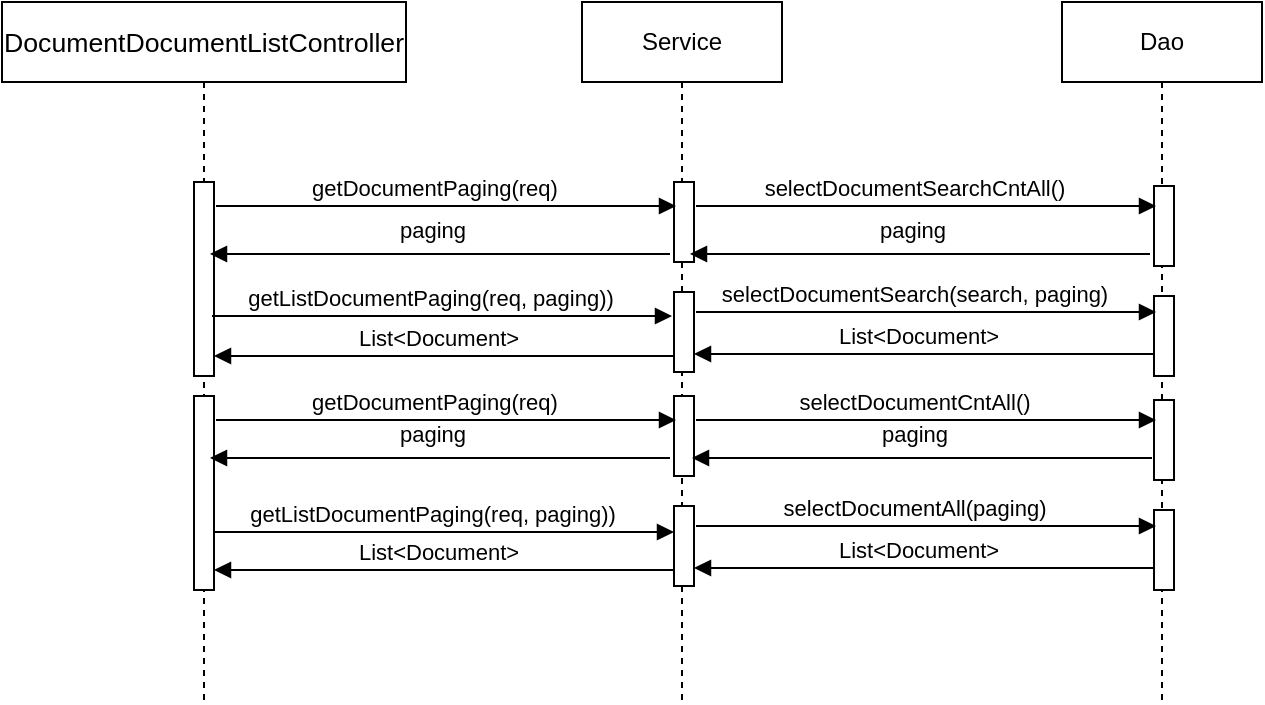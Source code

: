 <mxfile version="13.2.6" type="github"><diagram id="AoE5onGQ4kAw_ySxaSoR" name="Page-1"><mxGraphModel dx="1422" dy="762" grid="1" gridSize="10" guides="1" tooltips="1" connect="1" arrows="1" fold="1" page="1" pageScale="1" pageWidth="827" pageHeight="1169" math="0" shadow="0"><root><mxCell id="0"/><mxCell id="1" parent="0"/><mxCell id="j9LF2M3PaWFVdNqup03N-56" value="Dao" style="shape=umlLifeline;perimeter=lifelinePerimeter;whiteSpace=wrap;html=1;container=1;collapsible=0;recursiveResize=0;outlineConnect=0;" vertex="1" parent="1"><mxGeometry x="614" y="90" width="100" height="350" as="geometry"/></mxCell><mxCell id="j9LF2M3PaWFVdNqup03N-51" value="Service" style="shape=umlLifeline;perimeter=lifelinePerimeter;whiteSpace=wrap;html=1;container=1;collapsible=0;recursiveResize=0;outlineConnect=0;" vertex="1" parent="1"><mxGeometry x="374" y="90" width="100" height="350" as="geometry"/></mxCell><mxCell id="j9LF2M3PaWFVdNqup03N-50" value="&lt;span style=&quot;font-size: 10pt ; font-family: &amp;#34;arial&amp;#34;&quot;&gt;DocumentDocumentListController&lt;/span&gt;" style="shape=umlLifeline;perimeter=lifelinePerimeter;whiteSpace=wrap;html=1;container=1;collapsible=0;recursiveResize=0;outlineConnect=0;" vertex="1" parent="1"><mxGeometry x="84" y="90" width="202" height="350" as="geometry"/></mxCell><mxCell id="j9LF2M3PaWFVdNqup03N-1" value="" style="html=1;points=[];perimeter=orthogonalPerimeter;" vertex="1" parent="1"><mxGeometry x="420" y="180" width="10" height="40" as="geometry"/></mxCell><mxCell id="j9LF2M3PaWFVdNqup03N-2" value="" style="html=1;points=[];perimeter=orthogonalPerimeter;" vertex="1" parent="1"><mxGeometry x="420" y="235" width="10" height="40" as="geometry"/></mxCell><mxCell id="j9LF2M3PaWFVdNqup03N-3" value="" style="html=1;points=[];perimeter=orthogonalPerimeter;" vertex="1" parent="1"><mxGeometry x="420" y="287" width="10" height="40" as="geometry"/></mxCell><mxCell id="j9LF2M3PaWFVdNqup03N-4" value="" style="html=1;points=[];perimeter=orthogonalPerimeter;" vertex="1" parent="1"><mxGeometry x="420" y="342" width="10" height="40" as="geometry"/></mxCell><mxCell id="j9LF2M3PaWFVdNqup03N-5" value="" style="html=1;points=[];perimeter=orthogonalPerimeter;" vertex="1" parent="1"><mxGeometry x="180" y="180" width="10" height="97" as="geometry"/></mxCell><mxCell id="j9LF2M3PaWFVdNqup03N-6" value="" style="html=1;points=[];perimeter=orthogonalPerimeter;" vertex="1" parent="1"><mxGeometry x="660" y="182" width="10" height="40" as="geometry"/></mxCell><mxCell id="j9LF2M3PaWFVdNqup03N-7" value="getDocumentPaging(req)" style="html=1;verticalAlign=bottom;endArrow=block;" edge="1" parent="1"><mxGeometry x="-0.058" width="80" relative="1" as="geometry"><mxPoint x="191" y="192.0" as="sourcePoint"/><mxPoint x="421" y="192.0" as="targetPoint"/><mxPoint as="offset"/></mxGeometry></mxCell><mxCell id="j9LF2M3PaWFVdNqup03N-8" value="selectDocumentSearchCntAll()" style="html=1;verticalAlign=bottom;endArrow=block;" edge="1" parent="1"><mxGeometry x="-0.058" width="80" relative="1" as="geometry"><mxPoint x="431" y="192.0" as="sourcePoint"/><mxPoint x="661" y="192.0" as="targetPoint"/><mxPoint as="offset"/></mxGeometry></mxCell><mxCell id="j9LF2M3PaWFVdNqup03N-9" value="" style="html=1;points=[];perimeter=orthogonalPerimeter;" vertex="1" parent="1"><mxGeometry x="660" y="237" width="10" height="40" as="geometry"/></mxCell><mxCell id="j9LF2M3PaWFVdNqup03N-10" value="selectDocumentSearch(search, paging)" style="html=1;verticalAlign=bottom;endArrow=block;" edge="1" parent="1"><mxGeometry x="-0.058" width="80" relative="1" as="geometry"><mxPoint x="431" y="245" as="sourcePoint"/><mxPoint x="661" y="245" as="targetPoint"/><mxPoint as="offset"/></mxGeometry></mxCell><mxCell id="j9LF2M3PaWFVdNqup03N-11" value="List&amp;lt;Document&amp;gt;" style="html=1;verticalAlign=bottom;endArrow=block;" edge="1" parent="1"><mxGeometry x="0.026" width="80" relative="1" as="geometry"><mxPoint x="660" y="266" as="sourcePoint"/><mxPoint x="430" y="266" as="targetPoint"/><mxPoint as="offset"/></mxGeometry></mxCell><mxCell id="j9LF2M3PaWFVdNqup03N-12" value="List&amp;lt;Document&amp;gt;" style="html=1;verticalAlign=bottom;endArrow=block;" edge="1" parent="1"><mxGeometry x="0.026" width="80" relative="1" as="geometry"><mxPoint x="420" y="267.0" as="sourcePoint"/><mxPoint x="190" y="267.0" as="targetPoint"/><mxPoint as="offset"/></mxGeometry></mxCell><mxCell id="j9LF2M3PaWFVdNqup03N-13" value="" style="html=1;points=[];perimeter=orthogonalPerimeter;" vertex="1" parent="1"><mxGeometry x="180" y="287" width="10" height="97" as="geometry"/></mxCell><mxCell id="j9LF2M3PaWFVdNqup03N-14" value="" style="html=1;points=[];perimeter=orthogonalPerimeter;" vertex="1" parent="1"><mxGeometry x="660" y="289" width="10" height="40" as="geometry"/></mxCell><mxCell id="j9LF2M3PaWFVdNqup03N-15" value="getDocumentPaging(req)" style="html=1;verticalAlign=bottom;endArrow=block;" edge="1" parent="1"><mxGeometry x="-0.058" width="80" relative="1" as="geometry"><mxPoint x="191" y="299" as="sourcePoint"/><mxPoint x="421" y="299" as="targetPoint"/><mxPoint as="offset"/></mxGeometry></mxCell><mxCell id="j9LF2M3PaWFVdNqup03N-16" value="selectDocumentCntAll()" style="html=1;verticalAlign=bottom;endArrow=block;" edge="1" parent="1"><mxGeometry x="-0.058" width="80" relative="1" as="geometry"><mxPoint x="431" y="299" as="sourcePoint"/><mxPoint x="661" y="299" as="targetPoint"/><mxPoint as="offset"/></mxGeometry></mxCell><mxCell id="j9LF2M3PaWFVdNqup03N-17" value="" style="html=1;points=[];perimeter=orthogonalPerimeter;" vertex="1" parent="1"><mxGeometry x="660" y="344" width="10" height="40" as="geometry"/></mxCell><mxCell id="j9LF2M3PaWFVdNqup03N-18" value="selectDocumentAll(paging)" style="html=1;verticalAlign=bottom;endArrow=block;" edge="1" parent="1"><mxGeometry x="-0.058" width="80" relative="1" as="geometry"><mxPoint x="431" y="352.0" as="sourcePoint"/><mxPoint x="661" y="352.0" as="targetPoint"/><mxPoint as="offset"/></mxGeometry></mxCell><mxCell id="j9LF2M3PaWFVdNqup03N-19" value="List&amp;lt;Document&amp;gt;" style="html=1;verticalAlign=bottom;endArrow=block;" edge="1" parent="1"><mxGeometry x="0.026" width="80" relative="1" as="geometry"><mxPoint x="660" y="373" as="sourcePoint"/><mxPoint x="430" y="373" as="targetPoint"/><mxPoint as="offset"/></mxGeometry></mxCell><mxCell id="j9LF2M3PaWFVdNqup03N-20" value="List&amp;lt;Document&amp;gt;" style="html=1;verticalAlign=bottom;endArrow=block;" edge="1" parent="1"><mxGeometry x="0.026" width="80" relative="1" as="geometry"><mxPoint x="420" y="374" as="sourcePoint"/><mxPoint x="190" y="374" as="targetPoint"/><mxPoint as="offset"/></mxGeometry></mxCell><mxCell id="j9LF2M3PaWFVdNqup03N-21" value="getListDocumentPaging(req, paging))" style="html=1;verticalAlign=bottom;endArrow=block;" edge="1" parent="1"><mxGeometry x="-0.058" width="80" relative="1" as="geometry"><mxPoint x="189" y="247.0" as="sourcePoint"/><mxPoint x="419" y="247.0" as="targetPoint"/><mxPoint as="offset"/></mxGeometry></mxCell><mxCell id="j9LF2M3PaWFVdNqup03N-22" value="getListDocumentPaging(req, paging))" style="html=1;verticalAlign=bottom;endArrow=block;" edge="1" parent="1"><mxGeometry x="-0.058" width="80" relative="1" as="geometry"><mxPoint x="190" y="355" as="sourcePoint"/><mxPoint x="420" y="355" as="targetPoint"/><mxPoint as="offset"/></mxGeometry></mxCell><mxCell id="j9LF2M3PaWFVdNqup03N-23" value="paging" style="html=1;verticalAlign=bottom;endArrow=block;" edge="1" parent="1"><mxGeometry x="0.035" y="-3" width="80" relative="1" as="geometry"><mxPoint x="658" y="216" as="sourcePoint"/><mxPoint x="428" y="216" as="targetPoint"/><mxPoint as="offset"/></mxGeometry></mxCell><mxCell id="j9LF2M3PaWFVdNqup03N-24" value="paging" style="html=1;verticalAlign=bottom;endArrow=block;" edge="1" parent="1"><mxGeometry x="0.035" y="-3" width="80" relative="1" as="geometry"><mxPoint x="418" y="216" as="sourcePoint"/><mxPoint x="188" y="216" as="targetPoint"/><mxPoint as="offset"/></mxGeometry></mxCell><mxCell id="j9LF2M3PaWFVdNqup03N-25" value="paging" style="html=1;verticalAlign=bottom;endArrow=block;" edge="1" parent="1"><mxGeometry x="0.035" y="-3" width="80" relative="1" as="geometry"><mxPoint x="659" y="318" as="sourcePoint"/><mxPoint x="429" y="318" as="targetPoint"/><mxPoint as="offset"/></mxGeometry></mxCell><mxCell id="j9LF2M3PaWFVdNqup03N-26" value="paging" style="html=1;verticalAlign=bottom;endArrow=block;" edge="1" parent="1"><mxGeometry x="0.035" y="-3" width="80" relative="1" as="geometry"><mxPoint x="418" y="318" as="sourcePoint"/><mxPoint x="188" y="318" as="targetPoint"/><mxPoint as="offset"/></mxGeometry></mxCell></root></mxGraphModel></diagram></mxfile>